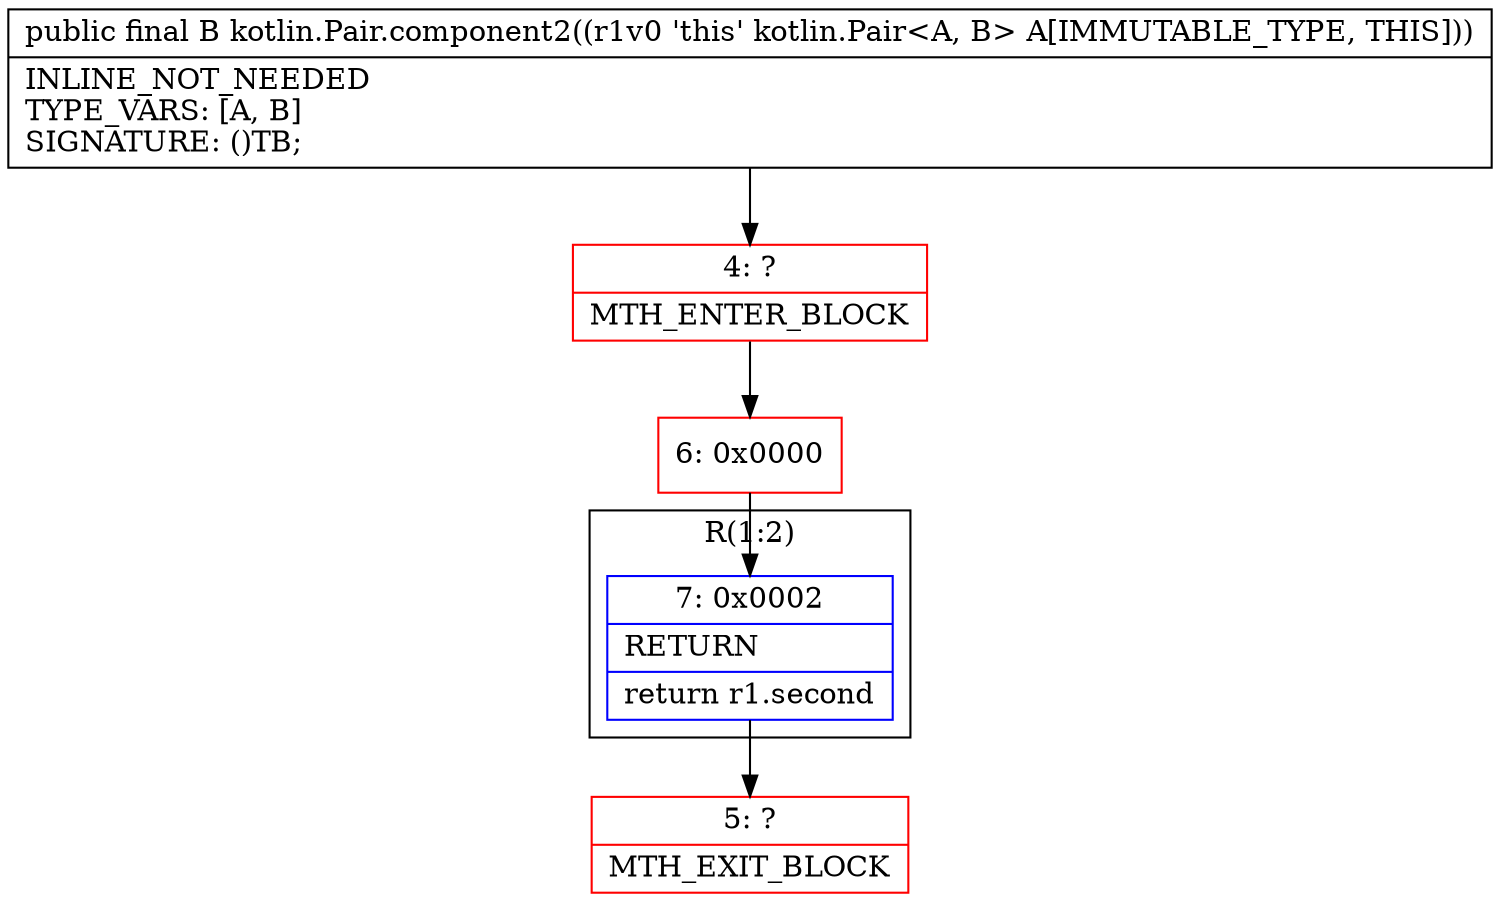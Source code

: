 digraph "CFG forkotlin.Pair.component2()Ljava\/lang\/Object;" {
subgraph cluster_Region_962593231 {
label = "R(1:2)";
node [shape=record,color=blue];
Node_7 [shape=record,label="{7\:\ 0x0002|RETURN\l|return r1.second\l}"];
}
Node_4 [shape=record,color=red,label="{4\:\ ?|MTH_ENTER_BLOCK\l}"];
Node_6 [shape=record,color=red,label="{6\:\ 0x0000}"];
Node_5 [shape=record,color=red,label="{5\:\ ?|MTH_EXIT_BLOCK\l}"];
MethodNode[shape=record,label="{public final B kotlin.Pair.component2((r1v0 'this' kotlin.Pair\<A, B\> A[IMMUTABLE_TYPE, THIS]))  | INLINE_NOT_NEEDED\lTYPE_VARS: [A, B]\lSIGNATURE: ()TB;\l}"];
MethodNode -> Node_4;Node_7 -> Node_5;
Node_4 -> Node_6;
Node_6 -> Node_7;
}

